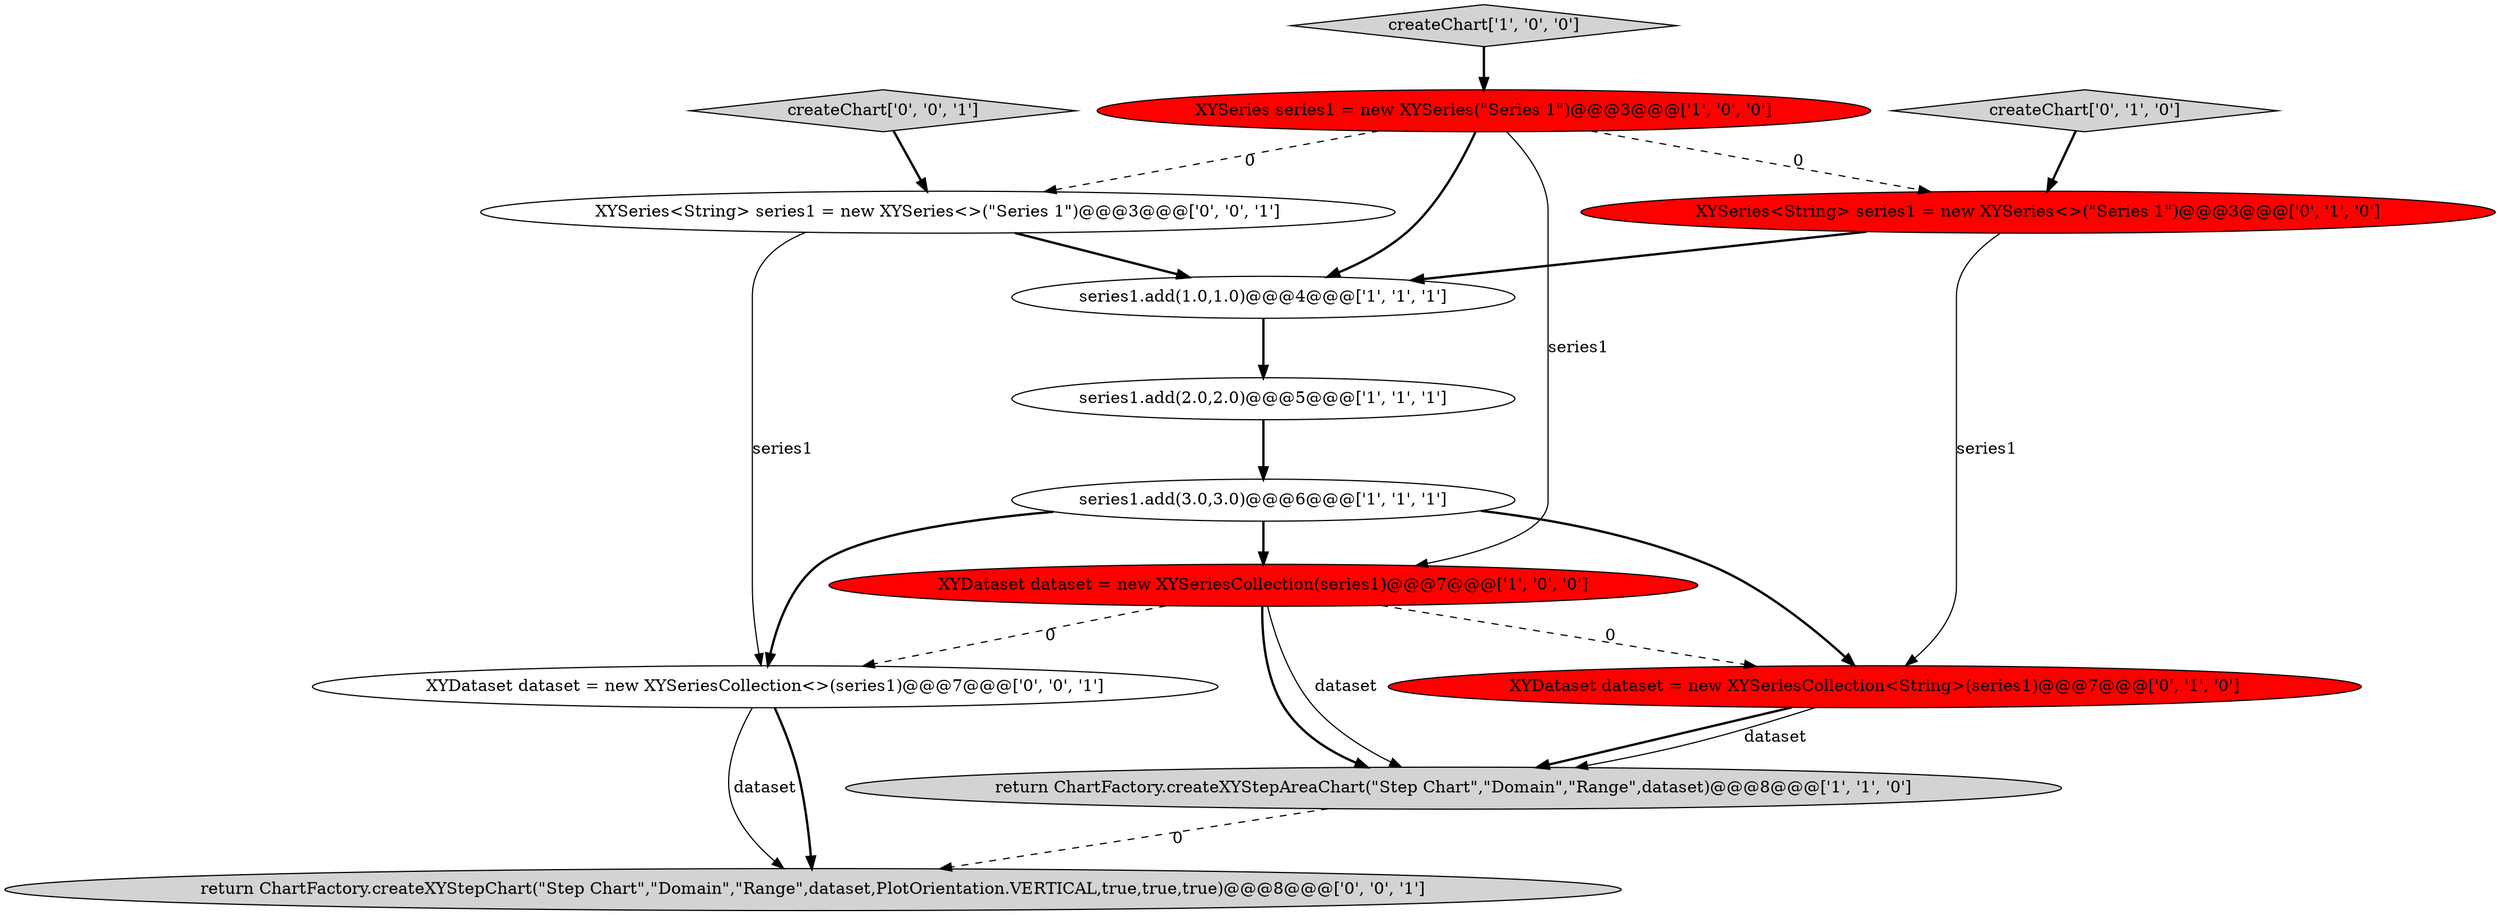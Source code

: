 digraph {
10 [style = filled, label = "return ChartFactory.createXYStepChart(\"Step Chart\",\"Domain\",\"Range\",dataset,PlotOrientation.VERTICAL,true,true,true)@@@8@@@['0', '0', '1']", fillcolor = lightgray, shape = ellipse image = "AAA0AAABBB3BBB"];
12 [style = filled, label = "XYDataset dataset = new XYSeriesCollection<>(series1)@@@7@@@['0', '0', '1']", fillcolor = white, shape = ellipse image = "AAA0AAABBB3BBB"];
9 [style = filled, label = "XYSeries<String> series1 = new XYSeries<>(\"Series 1\")@@@3@@@['0', '1', '0']", fillcolor = red, shape = ellipse image = "AAA1AAABBB2BBB"];
1 [style = filled, label = "series1.add(1.0,1.0)@@@4@@@['1', '1', '1']", fillcolor = white, shape = ellipse image = "AAA0AAABBB1BBB"];
2 [style = filled, label = "series1.add(2.0,2.0)@@@5@@@['1', '1', '1']", fillcolor = white, shape = ellipse image = "AAA0AAABBB1BBB"];
5 [style = filled, label = "XYDataset dataset = new XYSeriesCollection(series1)@@@7@@@['1', '0', '0']", fillcolor = red, shape = ellipse image = "AAA1AAABBB1BBB"];
4 [style = filled, label = "return ChartFactory.createXYStepAreaChart(\"Step Chart\",\"Domain\",\"Range\",dataset)@@@8@@@['1', '1', '0']", fillcolor = lightgray, shape = ellipse image = "AAA0AAABBB1BBB"];
0 [style = filled, label = "XYSeries series1 = new XYSeries(\"Series 1\")@@@3@@@['1', '0', '0']", fillcolor = red, shape = ellipse image = "AAA1AAABBB1BBB"];
7 [style = filled, label = "createChart['0', '1', '0']", fillcolor = lightgray, shape = diamond image = "AAA0AAABBB2BBB"];
8 [style = filled, label = "XYDataset dataset = new XYSeriesCollection<String>(series1)@@@7@@@['0', '1', '0']", fillcolor = red, shape = ellipse image = "AAA1AAABBB2BBB"];
11 [style = filled, label = "XYSeries<String> series1 = new XYSeries<>(\"Series 1\")@@@3@@@['0', '0', '1']", fillcolor = white, shape = ellipse image = "AAA0AAABBB3BBB"];
3 [style = filled, label = "series1.add(3.0,3.0)@@@6@@@['1', '1', '1']", fillcolor = white, shape = ellipse image = "AAA0AAABBB1BBB"];
6 [style = filled, label = "createChart['1', '0', '0']", fillcolor = lightgray, shape = diamond image = "AAA0AAABBB1BBB"];
13 [style = filled, label = "createChart['0', '0', '1']", fillcolor = lightgray, shape = diamond image = "AAA0AAABBB3BBB"];
5->4 [style = solid, label="dataset"];
5->12 [style = dashed, label="0"];
9->8 [style = solid, label="series1"];
11->1 [style = bold, label=""];
2->3 [style = bold, label=""];
12->10 [style = solid, label="dataset"];
0->11 [style = dashed, label="0"];
6->0 [style = bold, label=""];
3->12 [style = bold, label=""];
13->11 [style = bold, label=""];
0->5 [style = solid, label="series1"];
7->9 [style = bold, label=""];
3->5 [style = bold, label=""];
12->10 [style = bold, label=""];
0->1 [style = bold, label=""];
3->8 [style = bold, label=""];
5->4 [style = bold, label=""];
5->8 [style = dashed, label="0"];
1->2 [style = bold, label=""];
8->4 [style = bold, label=""];
0->9 [style = dashed, label="0"];
9->1 [style = bold, label=""];
11->12 [style = solid, label="series1"];
4->10 [style = dashed, label="0"];
8->4 [style = solid, label="dataset"];
}
